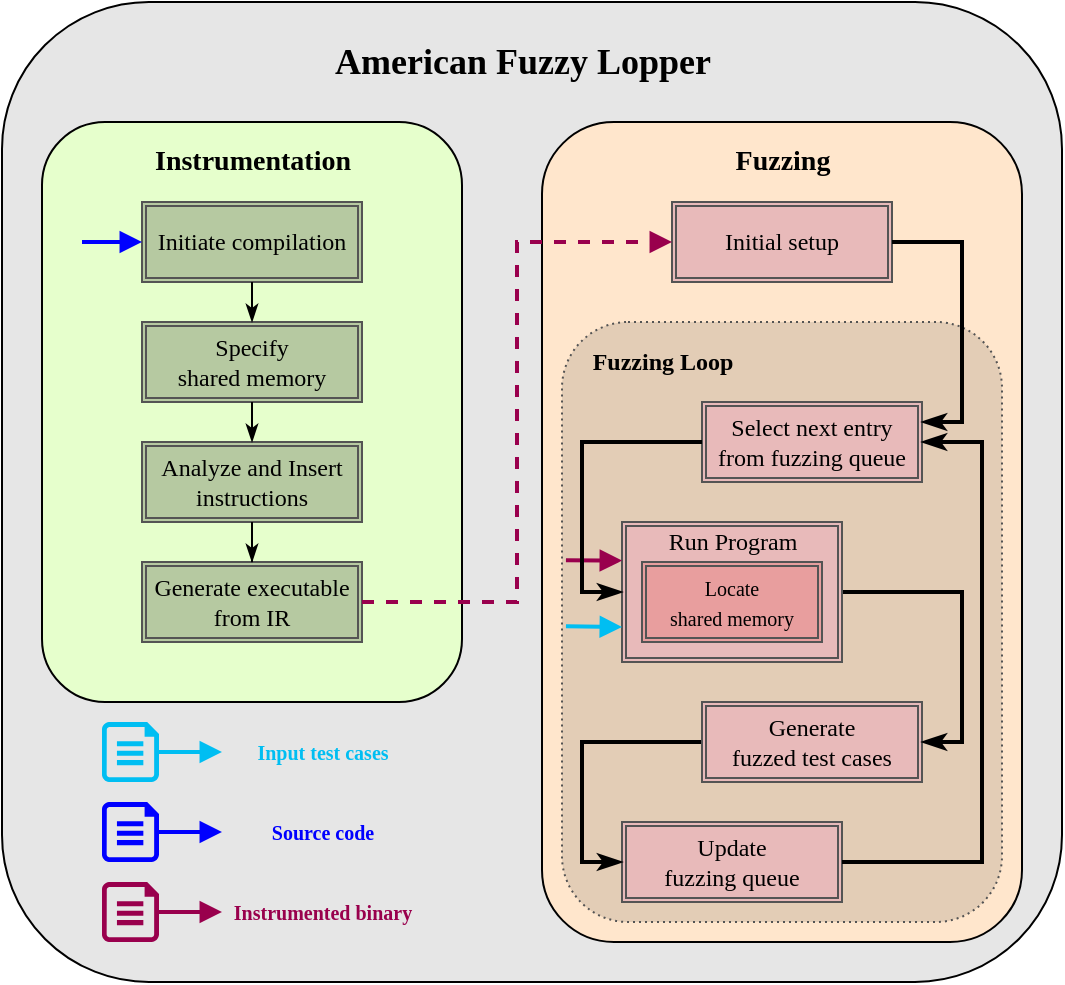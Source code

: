 <mxfile>
    <diagram id="CwqIJhX3pIehWAISivcS" name="Page-1">
        <mxGraphModel dx="623" dy="373" grid="1" gridSize="10" guides="1" tooltips="1" connect="1" arrows="1" fold="1" page="1" pageScale="1" pageWidth="827" pageHeight="1169" math="0" shadow="0">
            <root>
                <mxCell id="0"/>
                <mxCell id="1" parent="0"/>
                <mxCell id="2" value="" style="rounded=1;whiteSpace=wrap;html=1;fontFamily=Georgia;fontSize=12;fillColor=#E6E6E6;" vertex="1" parent="1">
                    <mxGeometry x="70" y="20" width="530" height="490" as="geometry"/>
                </mxCell>
                <mxCell id="5" value="" style="rounded=1;whiteSpace=wrap;html=1;fontFamily=Georgia;fontSize=12;fillColor=#FFE6CC;" vertex="1" parent="1">
                    <mxGeometry x="340" y="80" width="240" height="410" as="geometry"/>
                </mxCell>
                <mxCell id="60" value="" style="verticalLabelPosition=bottom;html=1;verticalAlign=top;align=center;strokeColor=none;shape=mxgraph.azure.cloud_services_configuration_file;pointerEvents=1;dashed=1;dashPattern=1 2;fontFamily=Georgia;fontSize=12;fillColor=#00BEF2;" vertex="1" parent="1">
                    <mxGeometry x="120" y="380" width="28.5" height="30" as="geometry"/>
                </mxCell>
                <mxCell id="4" value="" style="rounded=1;whiteSpace=wrap;html=1;fontFamily=Georgia;fontSize=12;fillColor=#E6FFCC;" vertex="1" parent="1">
                    <mxGeometry x="90" y="80" width="210" height="290" as="geometry"/>
                </mxCell>
                <mxCell id="6" value="&lt;span style=&quot;font-size: 14px&quot;&gt;&lt;b&gt;Instrumentation&lt;/b&gt;&lt;/span&gt;" style="text;html=1;align=center;verticalAlign=middle;resizable=0;points=[];autosize=1;fontSize=12;fontFamily=Georgia;" vertex="1" parent="1">
                    <mxGeometry x="140" y="90" width="110" height="20" as="geometry"/>
                </mxCell>
                <mxCell id="14" value="Initiate compilation" style="shape=ext;double=1;rounded=0;whiteSpace=wrap;html=1;strokeColor=#545454;strokeWidth=1;fontFamily=Georgia;fontSize=12;fillColor=#B6C9A1;" vertex="1" parent="1">
                    <mxGeometry x="140" y="120" width="110" height="40" as="geometry"/>
                </mxCell>
                <mxCell id="15" value="Specify&lt;br&gt;shared memory" style="shape=ext;double=1;rounded=0;whiteSpace=wrap;html=1;strokeColor=#545454;strokeWidth=1;fontFamily=Georgia;fontSize=12;fillColor=#B6C9A1;" vertex="1" parent="1">
                    <mxGeometry x="140" y="180" width="110" height="40" as="geometry"/>
                </mxCell>
                <mxCell id="25" style="edgeStyle=orthogonalEdgeStyle;rounded=0;orthogonalLoop=1;jettySize=auto;html=1;exitX=0.5;exitY=1;exitDx=0;exitDy=0;entryX=0.5;entryY=0;entryDx=0;entryDy=0;fontFamily=Georgia;fontSize=12;endArrow=classicThin;endFill=1;" edge="1" parent="1" source="14" target="15">
                    <mxGeometry x="90" y="80" as="geometry"/>
                </mxCell>
                <mxCell id="24" value="Analyze and Insert instructions" style="shape=ext;double=1;rounded=0;whiteSpace=wrap;html=1;strokeColor=#545454;strokeWidth=1;fontFamily=Georgia;fontSize=12;fillColor=#B6C9A1;" vertex="1" parent="1">
                    <mxGeometry x="140" y="240" width="110" height="40" as="geometry"/>
                </mxCell>
                <mxCell id="28" style="edgeStyle=orthogonalEdgeStyle;rounded=0;orthogonalLoop=1;jettySize=auto;html=1;exitX=0.5;exitY=1;exitDx=0;exitDy=0;entryX=0.5;entryY=0;entryDx=0;entryDy=0;fontFamily=Georgia;fontSize=12;endArrow=classicThin;endFill=1;" edge="1" parent="1" source="15" target="24">
                    <mxGeometry x="90" y="80" as="geometry"/>
                </mxCell>
                <mxCell id="29" value="Generate executable from IR" style="shape=ext;double=1;rounded=0;whiteSpace=wrap;html=1;strokeColor=#545454;strokeWidth=1;fontFamily=Georgia;fontSize=12;fillColor=#B6C9A1;" vertex="1" parent="1">
                    <mxGeometry x="140" y="300" width="110" height="40" as="geometry"/>
                </mxCell>
                <mxCell id="30" style="edgeStyle=orthogonalEdgeStyle;rounded=0;orthogonalLoop=1;jettySize=auto;html=1;exitX=0.5;exitY=1;exitDx=0;exitDy=0;fontFamily=Georgia;fontSize=12;endArrow=classicThin;endFill=1;" edge="1" parent="1" source="24" target="29">
                    <mxGeometry x="90" y="80" as="geometry"/>
                </mxCell>
                <mxCell id="69" value="" style="verticalLabelPosition=bottom;html=1;verticalAlign=top;align=center;strokeColor=none;shape=mxgraph.azure.cloud_services_configuration_file;pointerEvents=1;dashed=1;dashPattern=1 2;fontFamily=Georgia;fontSize=12;fillColor=#0000FF;" vertex="1" parent="1">
                    <mxGeometry x="120" y="420" width="28.5" height="30" as="geometry"/>
                </mxCell>
                <mxCell id="70" value="" style="verticalLabelPosition=bottom;html=1;verticalAlign=top;align=center;strokeColor=none;shape=mxgraph.azure.cloud_services_configuration_file;pointerEvents=1;dashed=1;dashPattern=1 2;fontFamily=Georgia;fontSize=12;fillColor=#99004D;" vertex="1" parent="1">
                    <mxGeometry x="120" y="460" width="28.5" height="30" as="geometry"/>
                </mxCell>
                <mxCell id="72" value="" style="endArrow=block;html=1;strokeWidth=2;fontFamily=Georgia;fontSize=12;exitX=1;exitY=0.5;exitDx=0;exitDy=0;exitPerimeter=0;strokeColor=#00BEF2;endFill=1;" edge="1" parent="1" source="60">
                    <mxGeometry width="50" height="50" relative="1" as="geometry">
                        <mxPoint x="200" y="400" as="sourcePoint"/>
                        <mxPoint x="180" y="395" as="targetPoint"/>
                    </mxGeometry>
                </mxCell>
                <mxCell id="73" value="" style="endArrow=block;html=1;strokeWidth=2;fontFamily=Georgia;fontSize=12;exitX=1;exitY=0.5;exitDx=0;exitDy=0;exitPerimeter=0;strokeColor=#0000FF;endFill=1;" edge="1" parent="1" source="69">
                    <mxGeometry width="50" height="50" relative="1" as="geometry">
                        <mxPoint x="170" y="430" as="sourcePoint"/>
                        <mxPoint x="180" y="435" as="targetPoint"/>
                    </mxGeometry>
                </mxCell>
                <mxCell id="74" value="" style="endArrow=block;html=1;strokeWidth=2;fontFamily=Georgia;fontSize=12;exitX=1;exitY=0.5;exitDx=0;exitDy=0;exitPerimeter=0;endFill=1;strokeColor=#99004D;" edge="1" parent="1" source="70">
                    <mxGeometry width="50" height="50" relative="1" as="geometry">
                        <mxPoint x="168.5" y="474.66" as="sourcePoint"/>
                        <mxPoint x="180" y="475" as="targetPoint"/>
                    </mxGeometry>
                </mxCell>
                <mxCell id="75" value="&lt;font color=&quot;#00bef2&quot; size=&quot;1&quot;&gt;&lt;b&gt;Input test cases&lt;/b&gt;&lt;/font&gt;" style="text;html=1;align=center;verticalAlign=middle;resizable=0;points=[];autosize=1;fontSize=12;fontFamily=Georgia;" vertex="1" parent="1">
                    <mxGeometry x="190" y="385" width="80" height="20" as="geometry"/>
                </mxCell>
                <mxCell id="76" value="&lt;font color=&quot;#0000ff&quot; size=&quot;1&quot;&gt;&lt;b&gt;Source code&lt;/b&gt;&lt;/font&gt;" style="text;html=1;align=center;verticalAlign=middle;resizable=0;points=[];autosize=1;fontSize=12;fontFamily=Georgia;" vertex="1" parent="1">
                    <mxGeometry x="195" y="425" width="70" height="20" as="geometry"/>
                </mxCell>
                <mxCell id="77" value="&lt;b style=&quot;font-size: x-small&quot;&gt;&lt;font color=&quot;#99004d&quot;&gt;Instrumented binary&lt;/font&gt;&lt;/b&gt;" style="text;html=1;align=center;verticalAlign=middle;resizable=0;points=[];autosize=1;fontSize=12;fontFamily=Georgia;" vertex="1" parent="1">
                    <mxGeometry x="180" y="465" width="100" height="20" as="geometry"/>
                </mxCell>
                <mxCell id="54" value="" style="rounded=1;whiteSpace=wrap;html=1;strokeColor=#545454;strokeWidth=1;fontFamily=Georgia;fontSize=12;dashed=1;dashPattern=1 2;fillColor=#E3CDB6;" vertex="1" parent="1">
                    <mxGeometry x="350" y="180" width="220" height="300" as="geometry"/>
                </mxCell>
                <mxCell id="7" value="&lt;b&gt;&lt;font style=&quot;font-size: 14px&quot;&gt;Fuzzing&lt;/font&gt;&lt;/b&gt;" style="text;html=1;align=center;verticalAlign=middle;resizable=0;points=[];autosize=1;fontSize=12;fontFamily=Georgia;" vertex="1" parent="1">
                    <mxGeometry x="430" y="90" width="60" height="20" as="geometry"/>
                </mxCell>
                <mxCell id="31" value="Initial setup" style="shape=ext;double=1;rounded=0;whiteSpace=wrap;html=1;strokeColor=#545454;strokeWidth=1;fontFamily=Georgia;fontSize=12;fillColor=#E8BABA;" vertex="1" parent="1">
                    <mxGeometry x="405" y="120" width="110" height="40" as="geometry"/>
                </mxCell>
                <mxCell id="34" value="Update&lt;br&gt;fuzzing queue" style="shape=ext;double=1;rounded=0;whiteSpace=wrap;html=1;strokeColor=#545454;strokeWidth=1;fontFamily=Georgia;fontSize=12;fillColor=#E8BABA;" vertex="1" parent="1">
                    <mxGeometry x="380" y="430" width="110" height="40" as="geometry"/>
                </mxCell>
                <mxCell id="50" style="edgeStyle=orthogonalEdgeStyle;rounded=0;orthogonalLoop=1;jettySize=auto;html=1;exitX=0;exitY=0.5;exitDx=0;exitDy=0;entryX=0;entryY=0.5;entryDx=0;entryDy=0;endArrow=classicThin;endFill=1;strokeWidth=2;fontFamily=Georgia;fontSize=12;" edge="1" parent="1" source="44" target="34">
                    <mxGeometry x="340" y="70" as="geometry"/>
                </mxCell>
                <mxCell id="44" value="Generate&lt;br&gt;fuzzed test cases" style="shape=ext;double=1;rounded=0;whiteSpace=wrap;html=1;strokeColor=#545454;strokeWidth=1;fontFamily=Georgia;fontSize=12;fillColor=#E8BABA;" vertex="1" parent="1">
                    <mxGeometry x="420" y="370" width="110" height="40" as="geometry"/>
                </mxCell>
                <mxCell id="45" value="Select next entry&lt;br&gt;from fuzzing queue" style="shape=ext;double=1;rounded=0;whiteSpace=wrap;html=1;strokeColor=#545454;strokeWidth=1;fontFamily=Georgia;fontSize=12;fillColor=#E8BABA;" vertex="1" parent="1">
                    <mxGeometry x="420" y="220" width="110" height="40" as="geometry"/>
                </mxCell>
                <mxCell id="58" style="edgeStyle=orthogonalEdgeStyle;rounded=0;orthogonalLoop=1;jettySize=auto;html=1;exitX=1;exitY=0.5;exitDx=0;exitDy=0;entryX=1;entryY=0.25;entryDx=0;entryDy=0;endArrow=classicThin;endFill=1;strokeWidth=2;fontFamily=Georgia;fontSize=12;" edge="1" parent="1" source="31" target="45">
                    <mxGeometry x="340" y="70" as="geometry"/>
                </mxCell>
                <mxCell id="53" style="edgeStyle=orthogonalEdgeStyle;rounded=0;orthogonalLoop=1;jettySize=auto;html=1;exitX=1;exitY=0.5;exitDx=0;exitDy=0;entryX=1;entryY=0.5;entryDx=0;entryDy=0;endArrow=classicThin;endFill=1;strokeWidth=2;fontFamily=Georgia;fontSize=12;" edge="1" parent="1" source="34" target="45">
                    <mxGeometry x="340" y="70" as="geometry">
                        <Array as="points">
                            <mxPoint x="560" y="450"/>
                            <mxPoint x="560" y="240"/>
                        </Array>
                    </mxGeometry>
                </mxCell>
                <mxCell id="49" style="edgeStyle=orthogonalEdgeStyle;rounded=0;orthogonalLoop=1;jettySize=auto;html=1;exitX=1;exitY=0.5;exitDx=0;exitDy=0;entryX=1;entryY=0.5;entryDx=0;entryDy=0;endArrow=classicThin;endFill=1;strokeWidth=2;fontFamily=Georgia;fontSize=12;" edge="1" parent="1" source="33" target="44">
                    <mxGeometry x="340" y="70" as="geometry"/>
                </mxCell>
                <mxCell id="55" value="&lt;font size=&quot;1&quot;&gt;&lt;b style=&quot;font-size: 12px&quot;&gt;Fuzzing Loop&lt;/b&gt;&lt;/font&gt;" style="text;html=1;align=center;verticalAlign=middle;resizable=0;points=[];autosize=1;fontSize=12;fontFamily=Georgia;" vertex="1" parent="1">
                    <mxGeometry x="355" y="190" width="90" height="20" as="geometry"/>
                </mxCell>
                <mxCell id="33" value="" style="shape=ext;double=1;rounded=0;whiteSpace=wrap;html=1;strokeColor=#545454;strokeWidth=1;fontFamily=Georgia;fontSize=12;fillColor=#E8BABA;" vertex="1" parent="1">
                    <mxGeometry x="380" y="280" width="110" height="70" as="geometry"/>
                </mxCell>
                <mxCell id="42" value="Run Program" style="text;html=1;align=center;verticalAlign=middle;resizable=0;points=[];autosize=1;fontSize=12;fontFamily=Georgia;" vertex="1" parent="1">
                    <mxGeometry x="395" y="280" width="80" height="20" as="geometry"/>
                </mxCell>
                <mxCell id="43" value="&lt;font style=&quot;font-size: 10px&quot;&gt;Locate&lt;br&gt;shared memory&lt;/font&gt;" style="shape=ext;double=1;rounded=0;whiteSpace=wrap;html=1;strokeColor=#545454;strokeWidth=1;fontFamily=Georgia;fontSize=12;fillColor=#E89E9E;" vertex="1" parent="1">
                    <mxGeometry x="390" y="300" width="90" height="40" as="geometry"/>
                </mxCell>
                <mxCell id="3" value="&lt;b&gt;&lt;font style=&quot;font-size: 18px&quot;&gt;American Fuzzy Lopper&lt;/font&gt;&lt;/b&gt;" style="text;html=1;align=center;verticalAlign=middle;resizable=0;points=[];autosize=1;fontFamily=Georgia;fontSize=12;" vertex="1" parent="1">
                    <mxGeometry x="230" y="40" width="200" height="20" as="geometry"/>
                </mxCell>
                <mxCell id="78" style="edgeStyle=orthogonalEdgeStyle;rounded=0;orthogonalLoop=1;jettySize=auto;html=1;exitX=1;exitY=0.5;exitDx=0;exitDy=0;entryX=0;entryY=0.5;entryDx=0;entryDy=0;endArrow=block;endFill=1;strokeWidth=2;fontFamily=Georgia;fontSize=12;dashed=1;strokeColor=#99004D;" edge="1" parent="1" source="29" target="31">
                    <mxGeometry relative="1" as="geometry"/>
                </mxCell>
                <mxCell id="79" value="" style="endArrow=block;html=1;strokeWidth=2;fontFamily=Georgia;fontSize=12;strokeColor=#00BEF2;endFill=1;entryX=0;entryY=0.75;entryDx=0;entryDy=0;exitX=0.009;exitY=0.507;exitDx=0;exitDy=0;exitPerimeter=0;" edge="1" parent="1" source="54" target="33">
                    <mxGeometry width="50" height="50" relative="1" as="geometry">
                        <mxPoint x="360" y="333" as="sourcePoint"/>
                        <mxPoint x="371.5" y="329.58" as="targetPoint"/>
                    </mxGeometry>
                </mxCell>
                <mxCell id="80" value="" style="endArrow=block;html=1;strokeWidth=2;fontFamily=Georgia;fontSize=12;strokeColor=#0000FF;endFill=1;entryX=0;entryY=0.5;entryDx=0;entryDy=0;" edge="1" parent="1" target="14">
                    <mxGeometry width="50" height="50" relative="1" as="geometry">
                        <mxPoint x="110" y="140" as="sourcePoint"/>
                        <mxPoint x="121.5" y="139.58" as="targetPoint"/>
                    </mxGeometry>
                </mxCell>
                <mxCell id="81" value="" style="endArrow=block;html=1;strokeWidth=2;fontFamily=Georgia;fontSize=12;endFill=1;strokeColor=#99004D;exitX=0.009;exitY=0.397;exitDx=0;exitDy=0;exitPerimeter=0;" edge="1" parent="1" source="54">
                    <mxGeometry width="50" height="50" relative="1" as="geometry">
                        <mxPoint x="353" y="299" as="sourcePoint"/>
                        <mxPoint x="380" y="299.31" as="targetPoint"/>
                    </mxGeometry>
                </mxCell>
                <mxCell id="48" style="edgeStyle=orthogonalEdgeStyle;rounded=0;orthogonalLoop=1;jettySize=auto;html=1;exitX=0;exitY=0.5;exitDx=0;exitDy=0;entryX=0;entryY=0.5;entryDx=0;entryDy=0;endArrow=classicThin;endFill=1;strokeWidth=2;fontFamily=Georgia;fontSize=12;" edge="1" parent="1" source="45" target="33">
                    <mxGeometry x="340" y="70" as="geometry"/>
                </mxCell>
            </root>
        </mxGraphModel>
    </diagram>
</mxfile>
